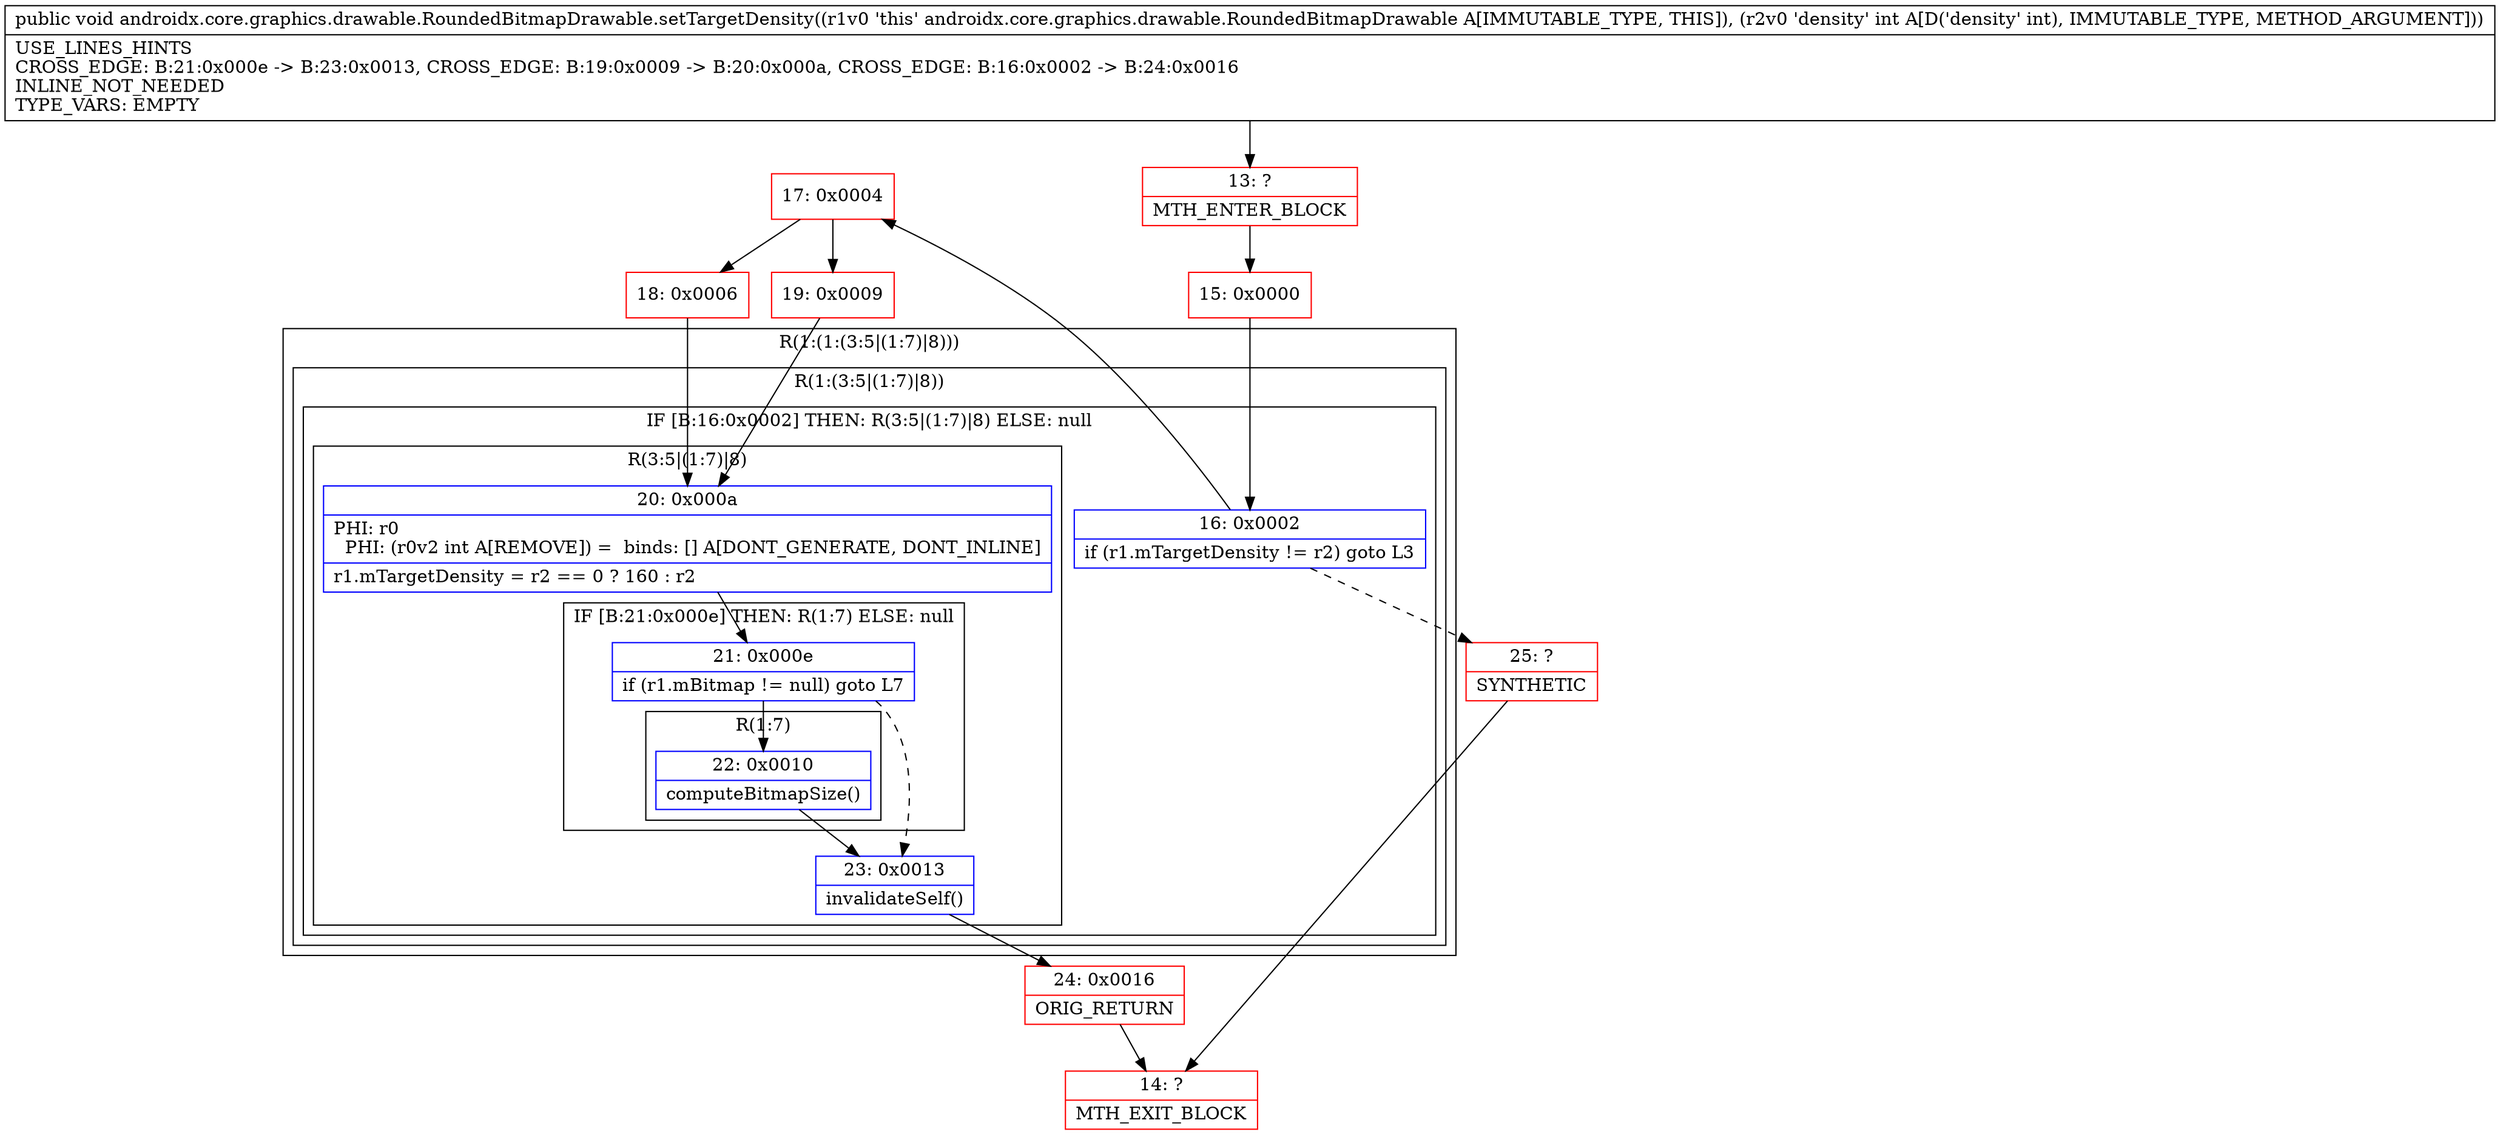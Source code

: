 digraph "CFG forandroidx.core.graphics.drawable.RoundedBitmapDrawable.setTargetDensity(I)V" {
subgraph cluster_Region_950292764 {
label = "R(1:(1:(3:5|(1:7)|8)))";
node [shape=record,color=blue];
subgraph cluster_Region_824615060 {
label = "R(1:(3:5|(1:7)|8))";
node [shape=record,color=blue];
subgraph cluster_IfRegion_794040912 {
label = "IF [B:16:0x0002] THEN: R(3:5|(1:7)|8) ELSE: null";
node [shape=record,color=blue];
Node_16 [shape=record,label="{16\:\ 0x0002|if (r1.mTargetDensity != r2) goto L3\l}"];
subgraph cluster_Region_60756149 {
label = "R(3:5|(1:7)|8)";
node [shape=record,color=blue];
Node_20 [shape=record,label="{20\:\ 0x000a|PHI: r0 \l  PHI: (r0v2 int A[REMOVE]) =  binds: [] A[DONT_GENERATE, DONT_INLINE]\l|r1.mTargetDensity = r2 == 0 ? 160 : r2\l}"];
subgraph cluster_IfRegion_430542187 {
label = "IF [B:21:0x000e] THEN: R(1:7) ELSE: null";
node [shape=record,color=blue];
Node_21 [shape=record,label="{21\:\ 0x000e|if (r1.mBitmap != null) goto L7\l}"];
subgraph cluster_Region_495955146 {
label = "R(1:7)";
node [shape=record,color=blue];
Node_22 [shape=record,label="{22\:\ 0x0010|computeBitmapSize()\l}"];
}
}
Node_23 [shape=record,label="{23\:\ 0x0013|invalidateSelf()\l}"];
}
}
}
}
Node_13 [shape=record,color=red,label="{13\:\ ?|MTH_ENTER_BLOCK\l}"];
Node_15 [shape=record,color=red,label="{15\:\ 0x0000}"];
Node_17 [shape=record,color=red,label="{17\:\ 0x0004}"];
Node_18 [shape=record,color=red,label="{18\:\ 0x0006}"];
Node_24 [shape=record,color=red,label="{24\:\ 0x0016|ORIG_RETURN\l}"];
Node_14 [shape=record,color=red,label="{14\:\ ?|MTH_EXIT_BLOCK\l}"];
Node_19 [shape=record,color=red,label="{19\:\ 0x0009}"];
Node_25 [shape=record,color=red,label="{25\:\ ?|SYNTHETIC\l}"];
MethodNode[shape=record,label="{public void androidx.core.graphics.drawable.RoundedBitmapDrawable.setTargetDensity((r1v0 'this' androidx.core.graphics.drawable.RoundedBitmapDrawable A[IMMUTABLE_TYPE, THIS]), (r2v0 'density' int A[D('density' int), IMMUTABLE_TYPE, METHOD_ARGUMENT]))  | USE_LINES_HINTS\lCROSS_EDGE: B:21:0x000e \-\> B:23:0x0013, CROSS_EDGE: B:19:0x0009 \-\> B:20:0x000a, CROSS_EDGE: B:16:0x0002 \-\> B:24:0x0016\lINLINE_NOT_NEEDED\lTYPE_VARS: EMPTY\l}"];
MethodNode -> Node_13;Node_16 -> Node_17;
Node_16 -> Node_25[style=dashed];
Node_20 -> Node_21;
Node_21 -> Node_22;
Node_21 -> Node_23[style=dashed];
Node_22 -> Node_23;
Node_23 -> Node_24;
Node_13 -> Node_15;
Node_15 -> Node_16;
Node_17 -> Node_18;
Node_17 -> Node_19;
Node_18 -> Node_20;
Node_24 -> Node_14;
Node_19 -> Node_20;
Node_25 -> Node_14;
}

